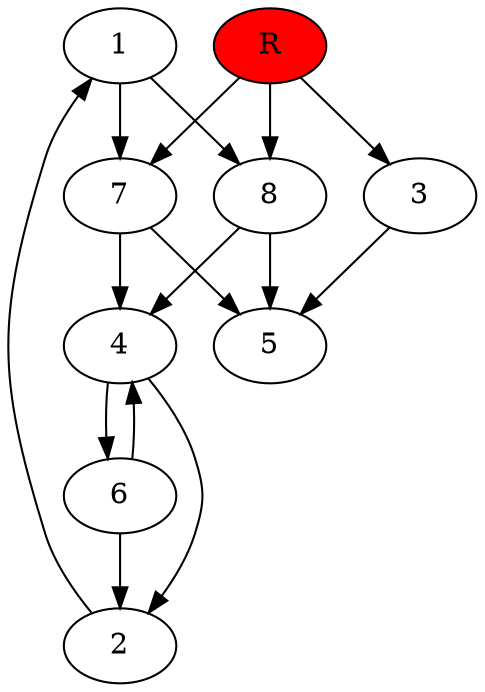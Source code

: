 digraph prb7962 {
	1
	2
	3
	4
	5
	6
	7
	8
	R [fillcolor="#ff0000" style=filled]
	1 -> 7
	1 -> 8
	2 -> 1
	3 -> 5
	4 -> 2
	4 -> 6
	6 -> 2
	6 -> 4
	7 -> 4
	7 -> 5
	8 -> 4
	8 -> 5
	R -> 3
	R -> 7
	R -> 8
}
